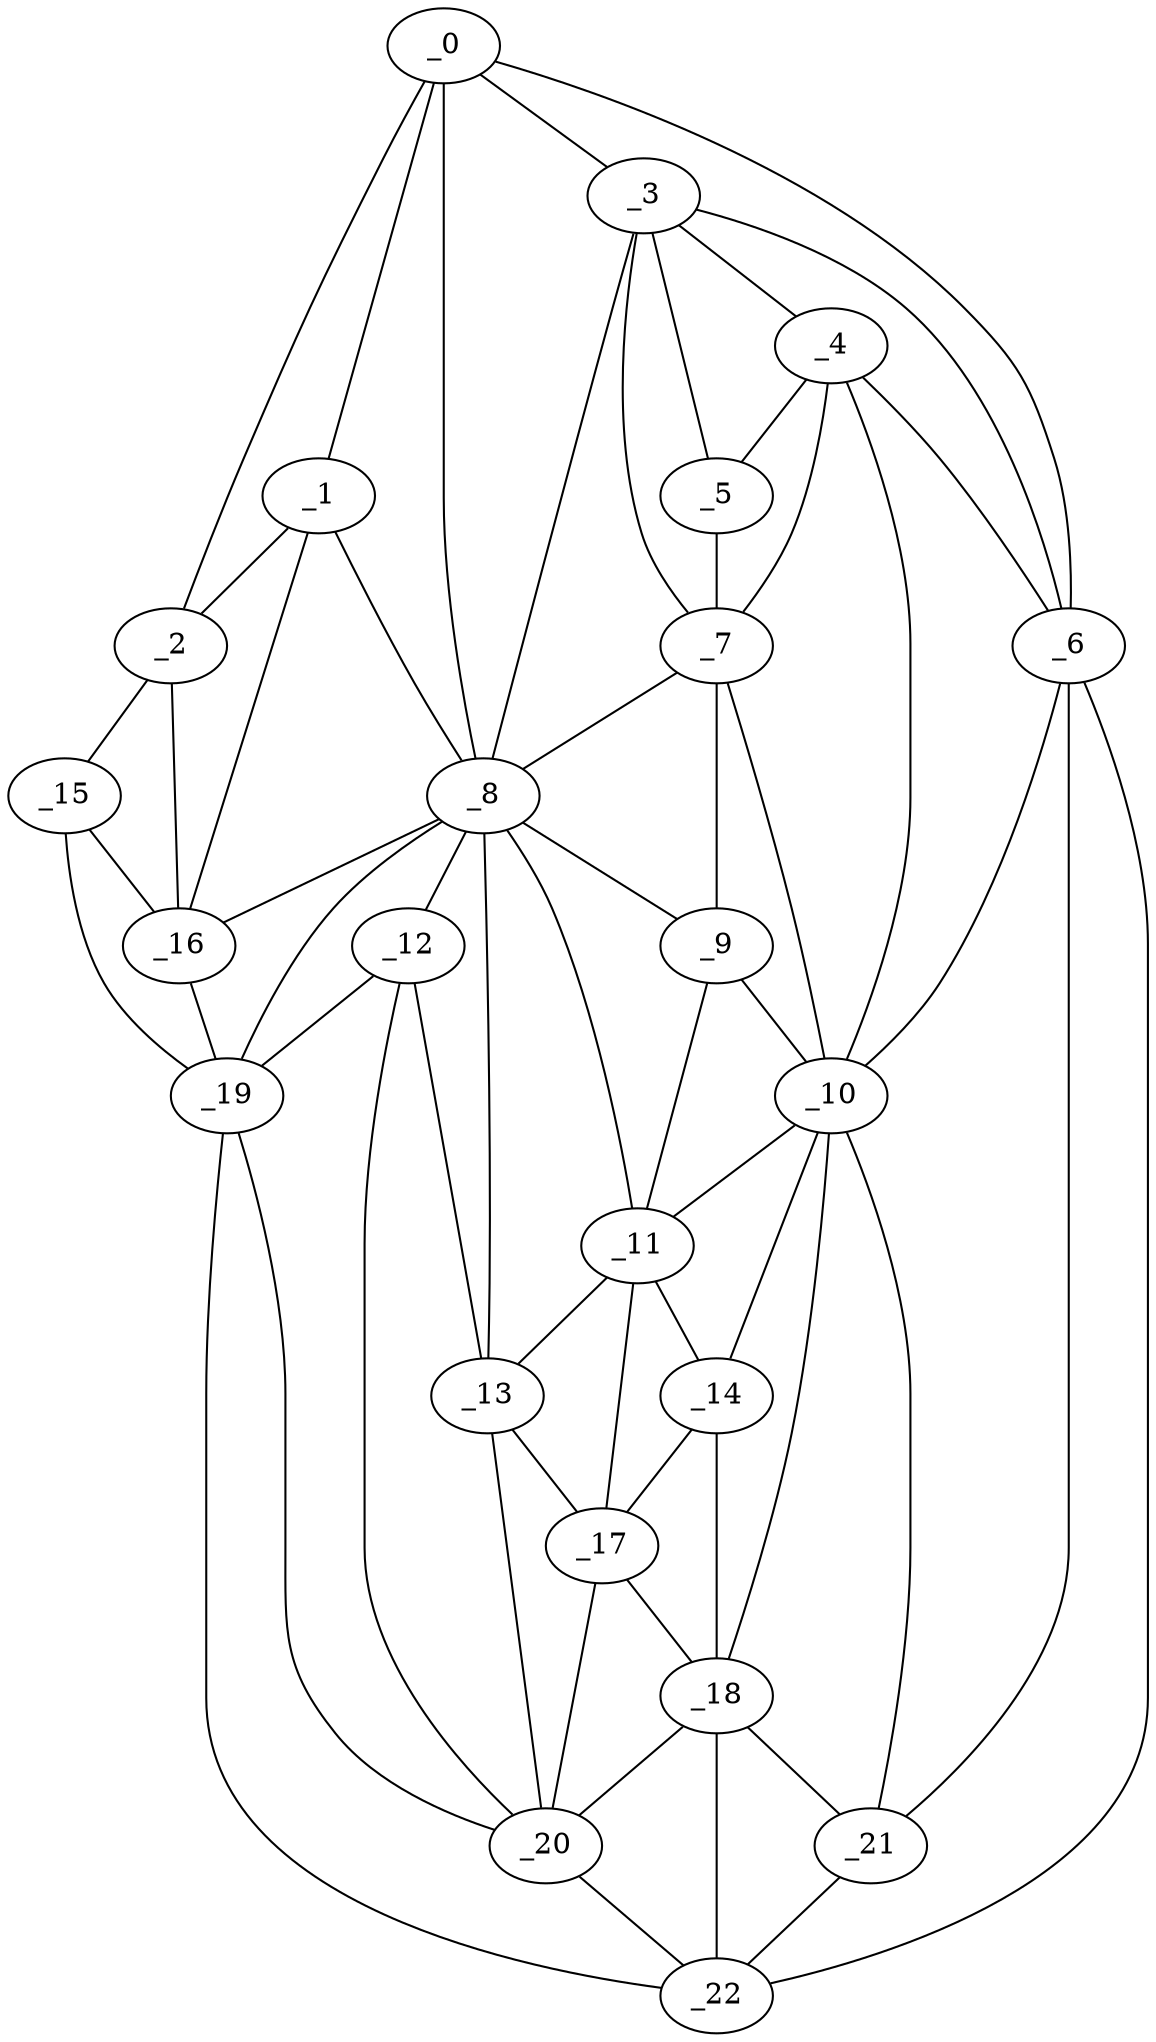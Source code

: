 graph "obj24__355.gxl" {
	_0	 [x=38,
		y=57];
	_1	 [x=41,
		y=29];
	_0 -- _1	 [valence=1];
	_2	 [x=42,
		y=8];
	_0 -- _2	 [valence=1];
	_3	 [x=46,
		y=70];
	_0 -- _3	 [valence=2];
	_6	 [x=61,
		y=125];
	_0 -- _6	 [valence=1];
	_8	 [x=71,
		y=61];
	_0 -- _8	 [valence=1];
	_1 -- _2	 [valence=2];
	_1 -- _8	 [valence=2];
	_16	 [x=89,
		y=28];
	_1 -- _16	 [valence=1];
	_15	 [x=89,
		y=8];
	_2 -- _15	 [valence=1];
	_2 -- _16	 [valence=2];
	_4	 [x=54,
		y=80];
	_3 -- _4	 [valence=2];
	_5	 [x=55,
		y=75];
	_3 -- _5	 [valence=1];
	_3 -- _6	 [valence=1];
	_7	 [x=63,
		y=71];
	_3 -- _7	 [valence=2];
	_3 -- _8	 [valence=2];
	_4 -- _5	 [valence=2];
	_4 -- _6	 [valence=1];
	_4 -- _7	 [valence=2];
	_10	 [x=71,
		y=82];
	_4 -- _10	 [valence=2];
	_5 -- _7	 [valence=2];
	_6 -- _10	 [valence=2];
	_21	 [x=93,
		y=110];
	_6 -- _21	 [valence=1];
	_22	 [x=94,
		y=118];
	_6 -- _22	 [valence=1];
	_7 -- _8	 [valence=1];
	_9	 [x=71,
		y=75];
	_7 -- _9	 [valence=2];
	_7 -- _10	 [valence=1];
	_8 -- _9	 [valence=1];
	_11	 [x=82,
		y=74];
	_8 -- _11	 [valence=2];
	_12	 [x=85,
		y=60];
	_8 -- _12	 [valence=2];
	_13	 [x=86,
		y=68];
	_8 -- _13	 [valence=1];
	_8 -- _16	 [valence=2];
	_19	 [x=93,
		y=48];
	_8 -- _19	 [valence=2];
	_9 -- _10	 [valence=1];
	_9 -- _11	 [valence=2];
	_10 -- _11	 [valence=2];
	_14	 [x=87,
		y=78];
	_10 -- _14	 [valence=1];
	_18	 [x=92,
		y=92];
	_10 -- _18	 [valence=2];
	_10 -- _21	 [valence=1];
	_11 -- _13	 [valence=2];
	_11 -- _14	 [valence=2];
	_17	 [x=90,
		y=71];
	_11 -- _17	 [valence=2];
	_12 -- _13	 [valence=2];
	_12 -- _19	 [valence=2];
	_20	 [x=93,
		y=56];
	_12 -- _20	 [valence=2];
	_13 -- _17	 [valence=2];
	_13 -- _20	 [valence=2];
	_14 -- _17	 [valence=2];
	_14 -- _18	 [valence=1];
	_15 -- _16	 [valence=2];
	_15 -- _19	 [valence=1];
	_16 -- _19	 [valence=2];
	_17 -- _18	 [valence=1];
	_17 -- _20	 [valence=2];
	_18 -- _20	 [valence=2];
	_18 -- _21	 [valence=2];
	_18 -- _22	 [valence=2];
	_19 -- _20	 [valence=2];
	_19 -- _22	 [valence=1];
	_20 -- _22	 [valence=2];
	_21 -- _22	 [valence=2];
}
